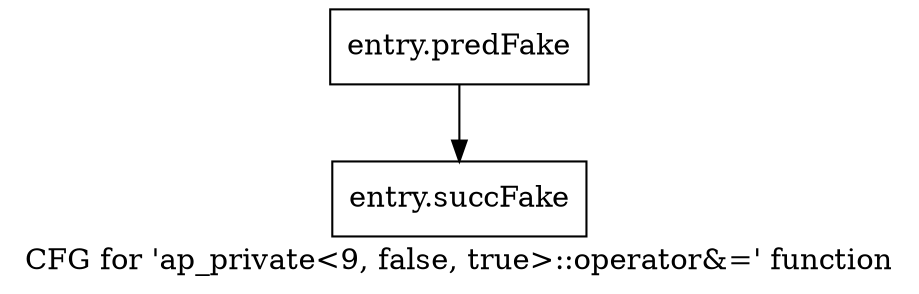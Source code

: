 digraph "CFG for 'ap_private\<9, false, true\>::operator&=' function" {
	label="CFG for 'ap_private\<9, false, true\>::operator&=' function";

	Node0x3afc810 [shape=record,filename="",linenumber="",label="{entry.predFake}"];
	Node0x3afc810 -> Node0x3afe3d0[ callList="" memoryops="" filename="/tools/Xilinx/Vitis_HLS/2022.1/include/etc/ap_private.h" execusionnum="0"];
	Node0x3afe3d0 [shape=record,filename="/tools/Xilinx/Vitis_HLS/2022.1/include/etc/ap_private.h",linenumber="2119",label="{entry.succFake}"];
}
